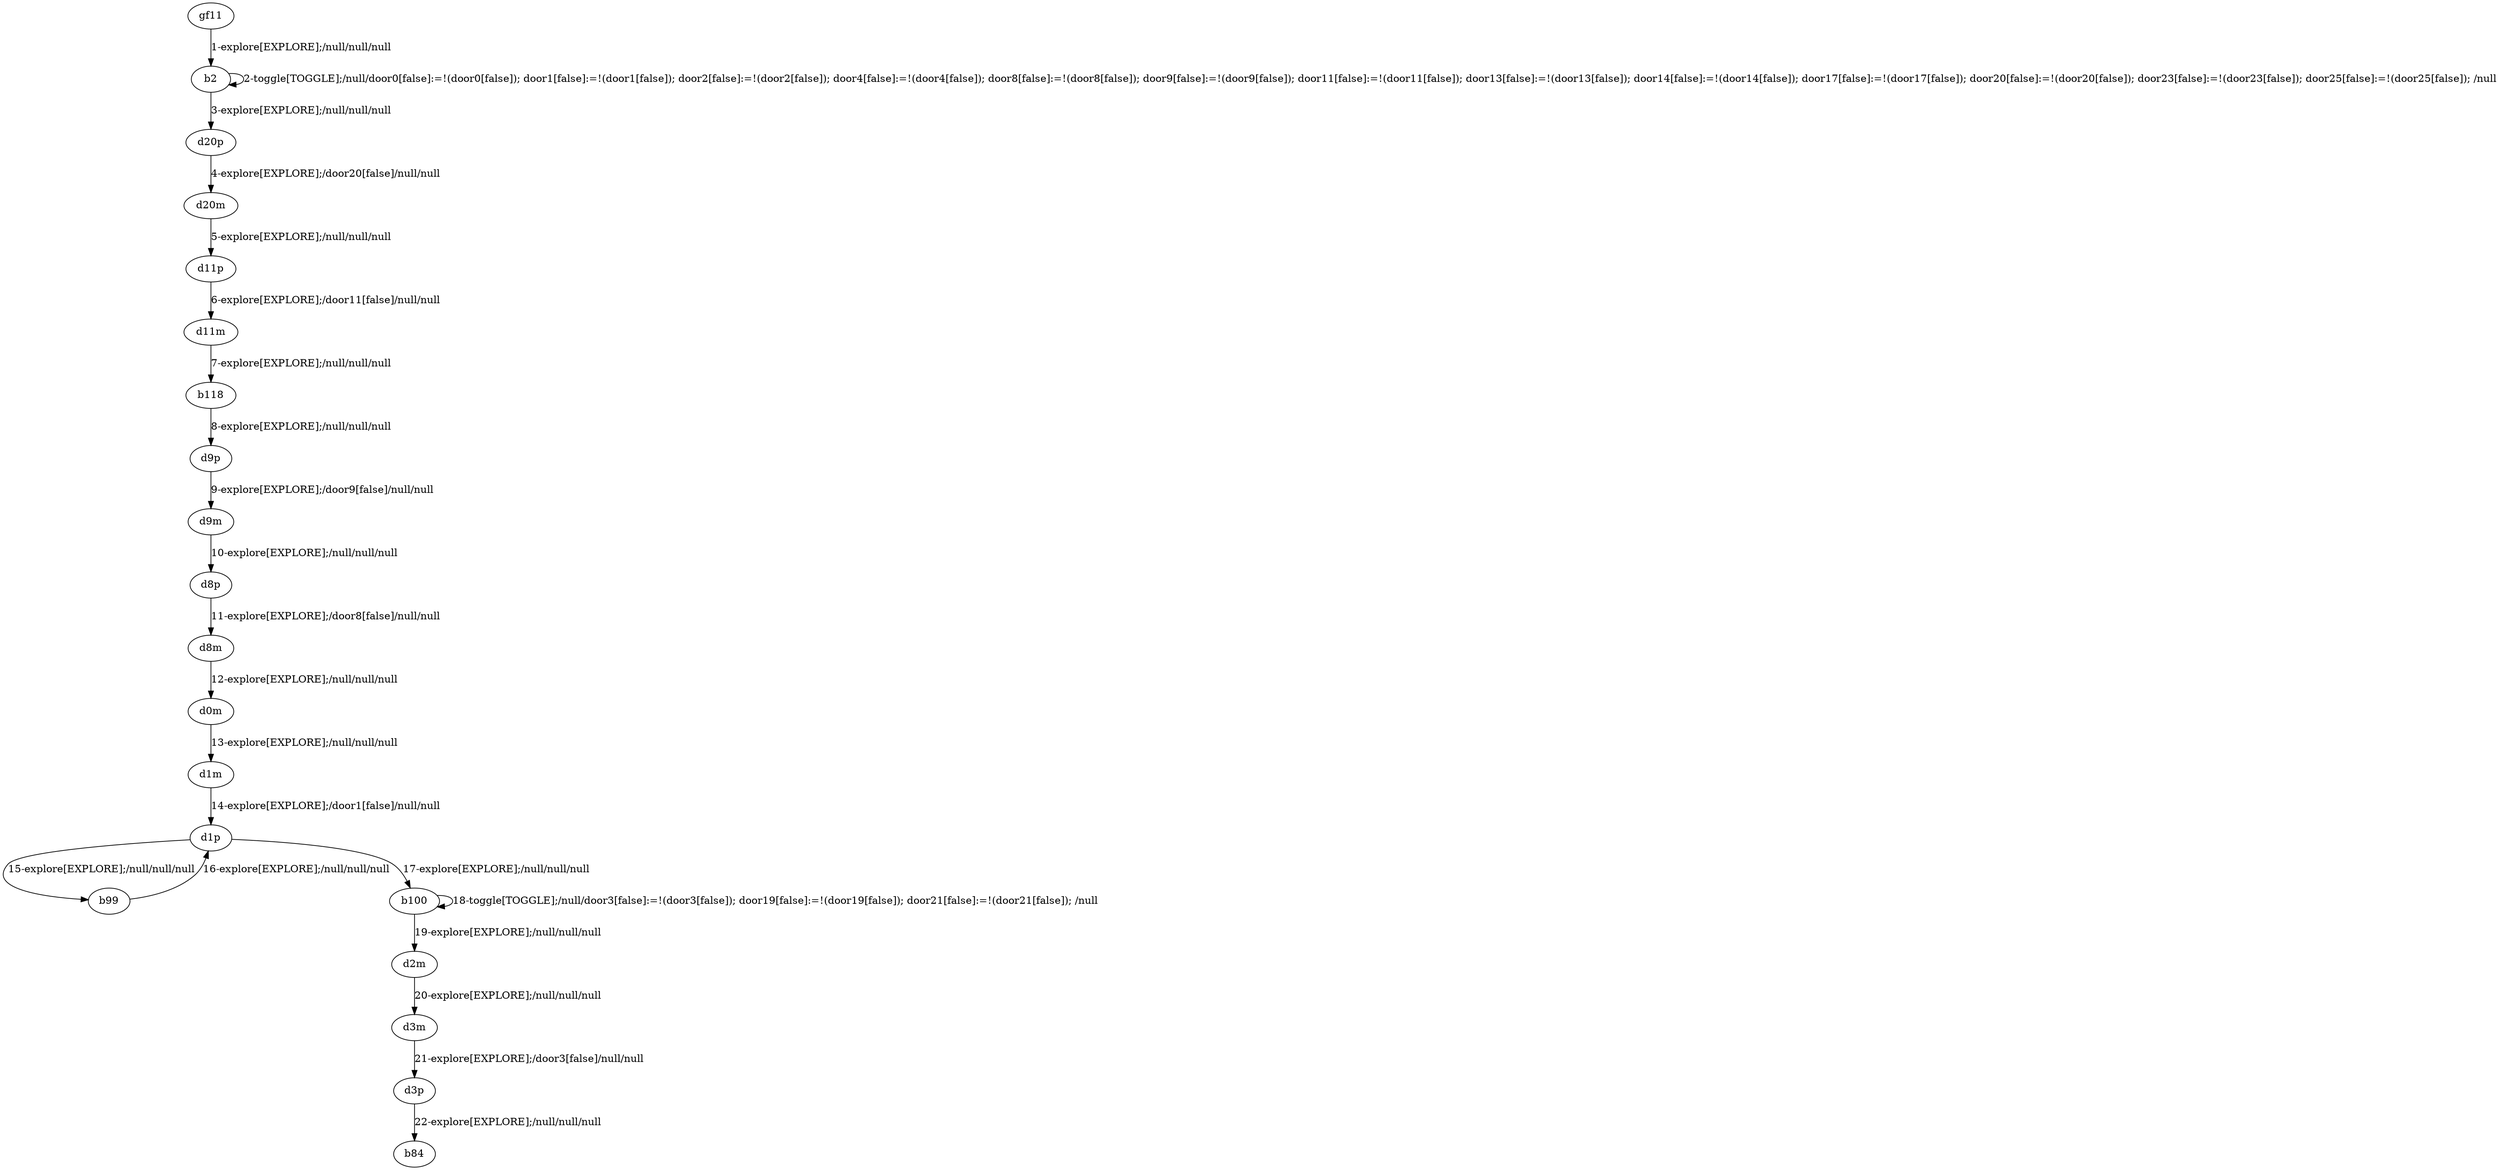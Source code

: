 # Total number of goals covered by this test: 7
# b99 --> d1p
# b100 --> b100
# b100 --> d2m
# d2m --> d3m
# d3p --> b84
# d1p --> b100
# d3m --> d3p

digraph g {
"gf11" -> "b2" [label = "1-explore[EXPLORE];/null/null/null"];
"b2" -> "b2" [label = "2-toggle[TOGGLE];/null/door0[false]:=!(door0[false]); door1[false]:=!(door1[false]); door2[false]:=!(door2[false]); door4[false]:=!(door4[false]); door8[false]:=!(door8[false]); door9[false]:=!(door9[false]); door11[false]:=!(door11[false]); door13[false]:=!(door13[false]); door14[false]:=!(door14[false]); door17[false]:=!(door17[false]); door20[false]:=!(door20[false]); door23[false]:=!(door23[false]); door25[false]:=!(door25[false]); /null"];
"b2" -> "d20p" [label = "3-explore[EXPLORE];/null/null/null"];
"d20p" -> "d20m" [label = "4-explore[EXPLORE];/door20[false]/null/null"];
"d20m" -> "d11p" [label = "5-explore[EXPLORE];/null/null/null"];
"d11p" -> "d11m" [label = "6-explore[EXPLORE];/door11[false]/null/null"];
"d11m" -> "b118" [label = "7-explore[EXPLORE];/null/null/null"];
"b118" -> "d9p" [label = "8-explore[EXPLORE];/null/null/null"];
"d9p" -> "d9m" [label = "9-explore[EXPLORE];/door9[false]/null/null"];
"d9m" -> "d8p" [label = "10-explore[EXPLORE];/null/null/null"];
"d8p" -> "d8m" [label = "11-explore[EXPLORE];/door8[false]/null/null"];
"d8m" -> "d0m" [label = "12-explore[EXPLORE];/null/null/null"];
"d0m" -> "d1m" [label = "13-explore[EXPLORE];/null/null/null"];
"d1m" -> "d1p" [label = "14-explore[EXPLORE];/door1[false]/null/null"];
"d1p" -> "b99" [label = "15-explore[EXPLORE];/null/null/null"];
"b99" -> "d1p" [label = "16-explore[EXPLORE];/null/null/null"];
"d1p" -> "b100" [label = "17-explore[EXPLORE];/null/null/null"];
"b100" -> "b100" [label = "18-toggle[TOGGLE];/null/door3[false]:=!(door3[false]); door19[false]:=!(door19[false]); door21[false]:=!(door21[false]); /null"];
"b100" -> "d2m" [label = "19-explore[EXPLORE];/null/null/null"];
"d2m" -> "d3m" [label = "20-explore[EXPLORE];/null/null/null"];
"d3m" -> "d3p" [label = "21-explore[EXPLORE];/door3[false]/null/null"];
"d3p" -> "b84" [label = "22-explore[EXPLORE];/null/null/null"];
}